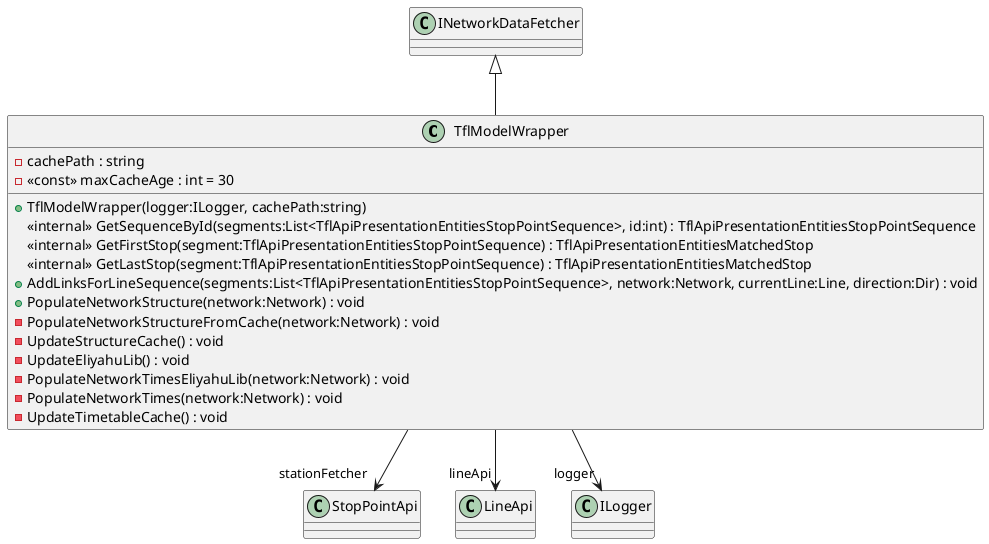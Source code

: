 @startuml
class TflModelWrapper {
    - cachePath : string
    - <<const>> maxCacheAge : int = 30
    + TflModelWrapper(logger:ILogger, cachePath:string)
    <<internal>> GetSequenceById(segments:List<TflApiPresentationEntitiesStopPointSequence>, id:int) : TflApiPresentationEntitiesStopPointSequence
    <<internal>> GetFirstStop(segment:TflApiPresentationEntitiesStopPointSequence) : TflApiPresentationEntitiesMatchedStop
    <<internal>> GetLastStop(segment:TflApiPresentationEntitiesStopPointSequence) : TflApiPresentationEntitiesMatchedStop
    + AddLinksForLineSequence(segments:List<TflApiPresentationEntitiesStopPointSequence>, network:Network, currentLine:Line, direction:Dir) : void
    + PopulateNetworkStructure(network:Network) : void
    - PopulateNetworkStructureFromCache(network:Network) : void
    - UpdateStructureCache() : void
    - UpdateEliyahuLib() : void
    - PopulateNetworkTimesEliyahuLib(network:Network) : void
    - PopulateNetworkTimes(network:Network) : void
    - UpdateTimetableCache() : void
}
INetworkDataFetcher <|-- TflModelWrapper
TflModelWrapper --> "stationFetcher" StopPointApi
TflModelWrapper --> "lineApi" LineApi
TflModelWrapper --> "logger" ILogger
@enduml
